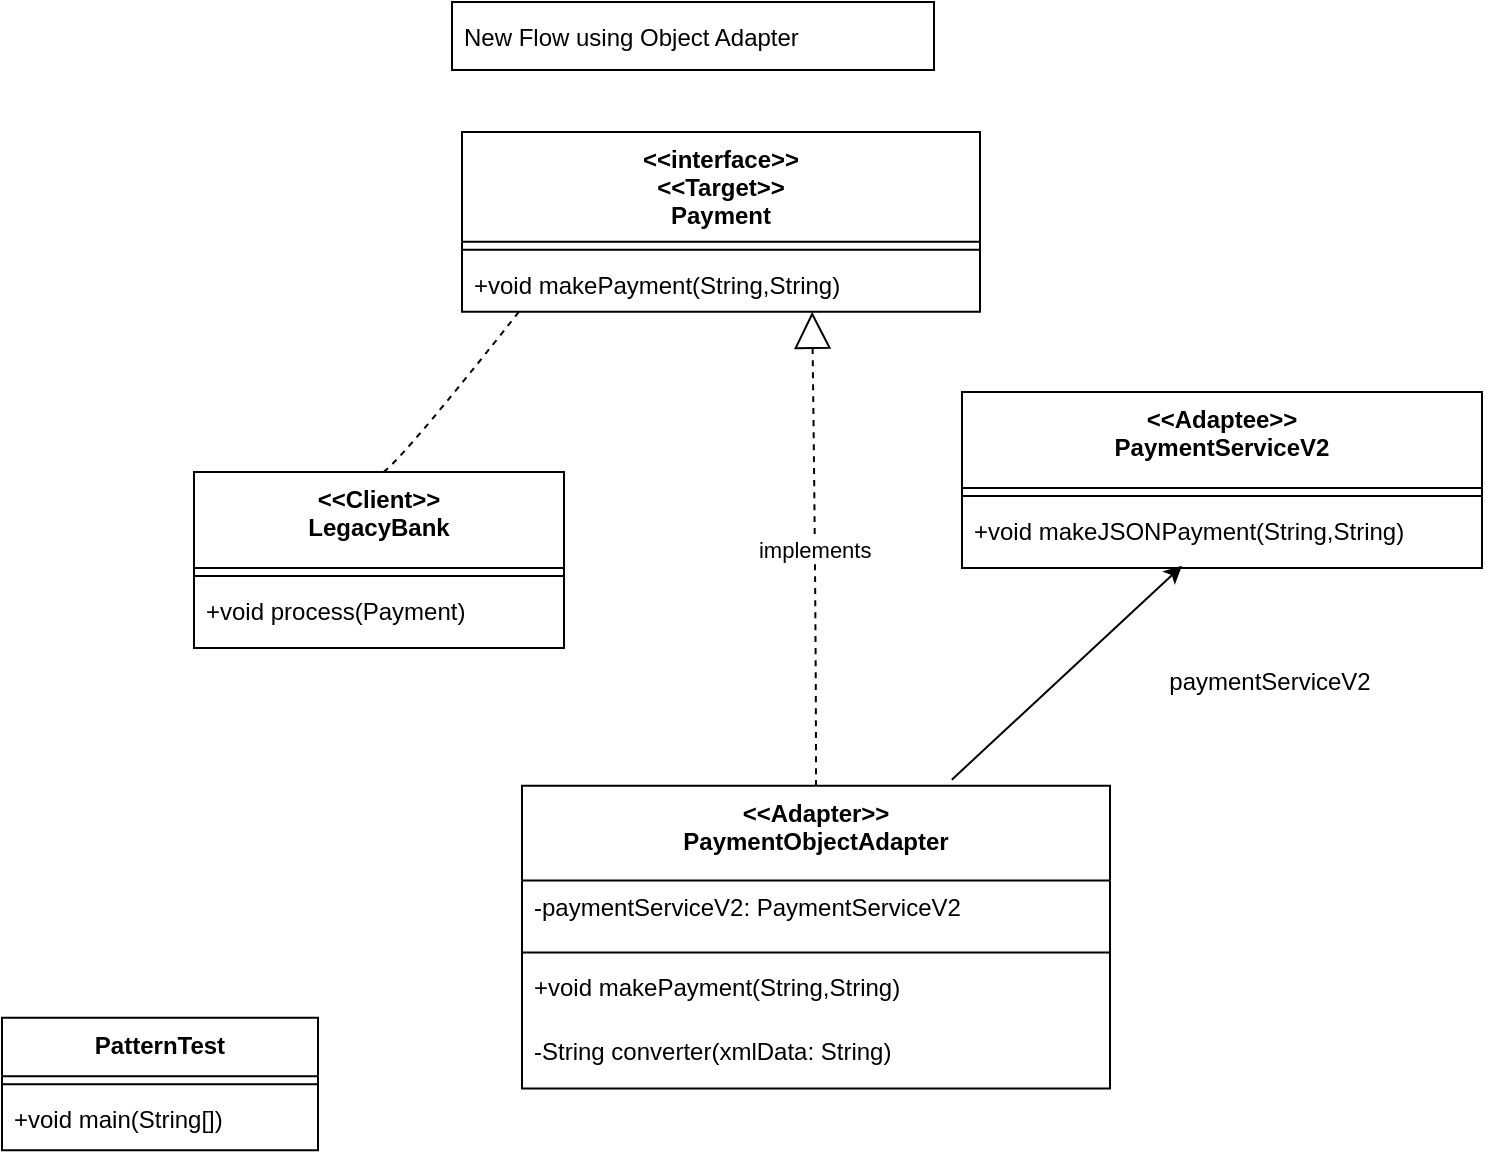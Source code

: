 <mxfile version="24.5.5" type="github">
  <diagram name="Page-1" id="Zg66ymO3-r_jwRBVFKkm">
    <mxGraphModel dx="1434" dy="707" grid="1" gridSize="10" guides="1" tooltips="1" connect="1" arrows="1" fold="1" page="1" pageScale="1" pageWidth="850" pageHeight="1100" math="0" shadow="0">
      <root>
        <mxCell id="0" />
        <mxCell id="1" parent="0" />
        <mxCell id="2JiKV55ibArTTgtWh_bm-1" value="PatternTest" style="swimlane;fontStyle=1;align=center;verticalAlign=top;childLayout=stackLayout;horizontal=1;startSize=29.2;horizontalStack=0;resizeParent=1;resizeParentMax=0;resizeLast=0;collapsible=0;marginBottom=0;" parent="1" vertex="1">
          <mxGeometry x="80" y="562.9" width="158" height="66.2" as="geometry" />
        </mxCell>
        <mxCell id="2JiKV55ibArTTgtWh_bm-2" style="line;strokeWidth=1;fillColor=none;align=left;verticalAlign=middle;spacingTop=-1;spacingLeft=3;spacingRight=3;rotatable=0;labelPosition=right;points=[];portConstraint=eastwest;strokeColor=inherit;" parent="2JiKV55ibArTTgtWh_bm-1" vertex="1">
          <mxGeometry y="29.2" width="158" height="8" as="geometry" />
        </mxCell>
        <mxCell id="2JiKV55ibArTTgtWh_bm-3" value="+void main(String[])" style="text;strokeColor=none;fillColor=none;align=left;verticalAlign=top;spacingLeft=4;spacingRight=4;overflow=hidden;rotatable=0;points=[[0,0.5],[1,0.5]];portConstraint=eastwest;" parent="2JiKV55ibArTTgtWh_bm-1" vertex="1">
          <mxGeometry y="37.2" width="158" height="29" as="geometry" />
        </mxCell>
        <mxCell id="2JiKV55ibArTTgtWh_bm-4" value="&lt;&lt;Client&gt;&gt;&#xa;LegacyBank" style="swimlane;fontStyle=1;align=center;verticalAlign=top;childLayout=stackLayout;horizontal=1;startSize=48;horizontalStack=0;resizeParent=1;resizeParentMax=0;resizeLast=0;collapsible=0;marginBottom=0;" parent="1" vertex="1">
          <mxGeometry x="176" y="290" width="185" height="88" as="geometry" />
        </mxCell>
        <mxCell id="2JiKV55ibArTTgtWh_bm-5" style="line;strokeWidth=1;fillColor=none;align=left;verticalAlign=middle;spacingTop=-1;spacingLeft=3;spacingRight=3;rotatable=0;labelPosition=right;points=[];portConstraint=eastwest;strokeColor=inherit;" parent="2JiKV55ibArTTgtWh_bm-4" vertex="1">
          <mxGeometry y="48" width="185" height="8" as="geometry" />
        </mxCell>
        <mxCell id="2JiKV55ibArTTgtWh_bm-6" value="+void process(Payment)" style="text;strokeColor=none;fillColor=none;align=left;verticalAlign=top;spacingLeft=4;spacingRight=4;overflow=hidden;rotatable=0;points=[[0,0.5],[1,0.5]];portConstraint=eastwest;" parent="2JiKV55ibArTTgtWh_bm-4" vertex="1">
          <mxGeometry y="56" width="185" height="32" as="geometry" />
        </mxCell>
        <mxCell id="2JiKV55ibArTTgtWh_bm-7" value="&lt;&lt;interface&gt;&gt;&#xa;&lt;&lt;Target&gt;&gt;&#xa;Payment" style="swimlane;fontStyle=1;align=center;verticalAlign=top;childLayout=stackLayout;horizontal=1;startSize=54.857;horizontalStack=0;resizeParent=1;resizeParentMax=0;resizeLast=0;collapsible=0;marginBottom=0;" parent="1" vertex="1">
          <mxGeometry x="310" y="120" width="259" height="89.857" as="geometry" />
        </mxCell>
        <mxCell id="2JiKV55ibArTTgtWh_bm-8" style="line;strokeWidth=1;fillColor=none;align=left;verticalAlign=middle;spacingTop=-1;spacingLeft=3;spacingRight=3;rotatable=0;labelPosition=right;points=[];portConstraint=eastwest;strokeColor=inherit;" parent="2JiKV55ibArTTgtWh_bm-7" vertex="1">
          <mxGeometry y="54.857" width="259" height="8" as="geometry" />
        </mxCell>
        <mxCell id="2JiKV55ibArTTgtWh_bm-9" value="+void makePayment(String,String)" style="text;strokeColor=none;fillColor=none;align=left;verticalAlign=top;spacingLeft=4;spacingRight=4;overflow=hidden;rotatable=0;points=[[0,0.5],[1,0.5]];portConstraint=eastwest;" parent="2JiKV55ibArTTgtWh_bm-7" vertex="1">
          <mxGeometry y="62.857" width="259" height="27" as="geometry" />
        </mxCell>
        <mxCell id="2JiKV55ibArTTgtWh_bm-10" value="&lt;&lt;Adaptee&gt;&gt;&#xa;PaymentServiceV2" style="swimlane;fontStyle=1;align=center;verticalAlign=top;childLayout=stackLayout;horizontal=1;startSize=48;horizontalStack=0;resizeParent=1;resizeParentMax=0;resizeLast=0;collapsible=0;marginBottom=0;" parent="1" vertex="1">
          <mxGeometry x="560" y="250" width="260" height="88" as="geometry" />
        </mxCell>
        <mxCell id="2JiKV55ibArTTgtWh_bm-11" style="line;strokeWidth=1;fillColor=none;align=left;verticalAlign=middle;spacingTop=-1;spacingLeft=3;spacingRight=3;rotatable=0;labelPosition=right;points=[];portConstraint=eastwest;strokeColor=inherit;" parent="2JiKV55ibArTTgtWh_bm-10" vertex="1">
          <mxGeometry y="48" width="260" height="8" as="geometry" />
        </mxCell>
        <mxCell id="2JiKV55ibArTTgtWh_bm-12" value="+void makeJSONPayment(String,String)" style="text;strokeColor=none;fillColor=none;align=left;verticalAlign=top;spacingLeft=4;spacingRight=4;overflow=hidden;rotatable=0;points=[[0,0.5],[1,0.5]];portConstraint=eastwest;" parent="2JiKV55ibArTTgtWh_bm-10" vertex="1">
          <mxGeometry y="56" width="260" height="32" as="geometry" />
        </mxCell>
        <mxCell id="2JiKV55ibArTTgtWh_bm-13" value="&lt;&lt;Adapter&gt;&gt;&#xa;PaymentObjectAdapter" style="swimlane;fontStyle=1;align=center;verticalAlign=top;childLayout=stackLayout;horizontal=1;startSize=47.333;horizontalStack=0;resizeParent=1;resizeParentMax=0;resizeLast=0;collapsible=0;marginBottom=0;" parent="1" vertex="1">
          <mxGeometry x="340" y="446.87" width="294" height="151.333" as="geometry" />
        </mxCell>
        <mxCell id="2JiKV55ibArTTgtWh_bm-14" value="-paymentServiceV2: PaymentServiceV2" style="text;strokeColor=none;fillColor=none;align=left;verticalAlign=top;spacingLeft=4;spacingRight=4;overflow=hidden;rotatable=0;points=[[0,0.5],[1,0.5]];portConstraint=eastwest;" parent="2JiKV55ibArTTgtWh_bm-13" vertex="1">
          <mxGeometry y="47.333" width="294" height="32" as="geometry" />
        </mxCell>
        <mxCell id="2JiKV55ibArTTgtWh_bm-15" style="line;strokeWidth=1;fillColor=none;align=left;verticalAlign=middle;spacingTop=-1;spacingLeft=3;spacingRight=3;rotatable=0;labelPosition=right;points=[];portConstraint=eastwest;strokeColor=inherit;" parent="2JiKV55ibArTTgtWh_bm-13" vertex="1">
          <mxGeometry y="79.333" width="294" height="8" as="geometry" />
        </mxCell>
        <mxCell id="2JiKV55ibArTTgtWh_bm-16" value="+void makePayment(String,String)" style="text;strokeColor=none;fillColor=none;align=left;verticalAlign=top;spacingLeft=4;spacingRight=4;overflow=hidden;rotatable=0;points=[[0,0.5],[1,0.5]];portConstraint=eastwest;" parent="2JiKV55ibArTTgtWh_bm-13" vertex="1">
          <mxGeometry y="87.333" width="294" height="32" as="geometry" />
        </mxCell>
        <mxCell id="2JiKV55ibArTTgtWh_bm-17" value="-String converter(xmlData: String)" style="text;strokeColor=none;fillColor=none;align=left;verticalAlign=top;spacingLeft=4;spacingRight=4;overflow=hidden;rotatable=0;points=[[0,0.5],[1,0.5]];portConstraint=eastwest;" parent="2JiKV55ibArTTgtWh_bm-13" vertex="1">
          <mxGeometry y="119.333" width="294" height="32" as="geometry" />
        </mxCell>
        <mxCell id="2JiKV55ibArTTgtWh_bm-18" value="New Flow using Object Adapter" style="align=left;spacingLeft=4;" parent="1" vertex="1">
          <mxGeometry x="305" y="55" width="241" height="34" as="geometry" />
        </mxCell>
        <mxCell id="2JiKV55ibArTTgtWh_bm-19" value="" style="curved=1;dashed=1;startArrow=none;endArrow=none;exitX=0.11;exitY=1;entryX=0.5;entryY=0;rounded=0;" parent="1" source="2JiKV55ibArTTgtWh_bm-7" target="2JiKV55ibArTTgtWh_bm-4" edge="1">
          <mxGeometry relative="1" as="geometry">
            <Array as="points">
              <mxPoint x="268" y="299" />
            </Array>
          </mxGeometry>
        </mxCell>
        <mxCell id="2JiKV55ibArTTgtWh_bm-20" value="implements" style="curved=1;dashed=1;startArrow=block;startSize=16;startFill=0;endArrow=none;exitX=0.869;exitY=1.116;entryX=0.5;entryY=0;rounded=0;exitDx=0;exitDy=0;exitPerimeter=0;" parent="1" target="2JiKV55ibArTTgtWh_bm-13" edge="1">
          <mxGeometry relative="1" as="geometry">
            <Array as="points">
              <mxPoint x="487" y="357.81" />
            </Array>
            <mxPoint x="485.071" y="209.859" as="sourcePoint" />
          </mxGeometry>
        </mxCell>
        <mxCell id="O9XXzeADfH-jaDmMMGaJ-2" value="" style="endArrow=classic;html=1;rounded=0;exitX=0.731;exitY=-0.02;exitDx=0;exitDy=0;exitPerimeter=0;" parent="1" source="2JiKV55ibArTTgtWh_bm-13" edge="1">
          <mxGeometry width="50" height="50" relative="1" as="geometry">
            <mxPoint x="620" y="386.87" as="sourcePoint" />
            <mxPoint x="670" y="336.87" as="targetPoint" />
          </mxGeometry>
        </mxCell>
        <mxCell id="O9XXzeADfH-jaDmMMGaJ-6" value="&lt;span style=&quot;text-align: left; white-space: nowrap;&quot;&gt;paymentServiceV2&lt;/span&gt;" style="text;html=1;align=center;verticalAlign=middle;whiteSpace=wrap;rounded=0;" parent="1" vertex="1">
          <mxGeometry x="684" y="380" width="60" height="30" as="geometry" />
        </mxCell>
      </root>
    </mxGraphModel>
  </diagram>
</mxfile>
